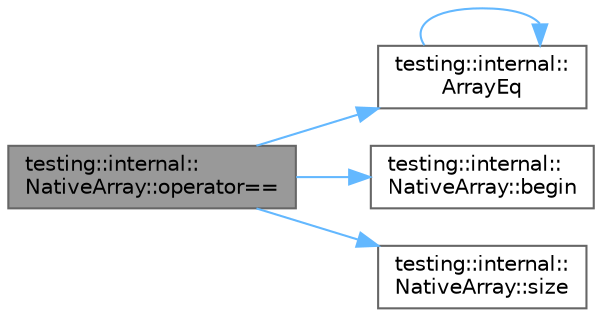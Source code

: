 digraph "testing::internal::NativeArray::operator=="
{
 // LATEX_PDF_SIZE
  bgcolor="transparent";
  edge [fontname=Helvetica,fontsize=10,labelfontname=Helvetica,labelfontsize=10];
  node [fontname=Helvetica,fontsize=10,shape=box,height=0.2,width=0.4];
  rankdir="LR";
  Node1 [id="Node000001",label="testing::internal::\lNativeArray::operator==",height=0.2,width=0.4,color="gray40", fillcolor="grey60", style="filled", fontcolor="black",tooltip=" "];
  Node1 -> Node2 [id="edge1_Node000001_Node000002",color="steelblue1",style="solid",tooltip=" "];
  Node2 [id="Node000002",label="testing::internal::\lArrayEq",height=0.2,width=0.4,color="grey40", fillcolor="white", style="filled",URL="$namespacetesting_1_1internal.html#af4bebf36baf0b0a5b26d051dde55fa47",tooltip=" "];
  Node2 -> Node2 [id="edge2_Node000002_Node000002",color="steelblue1",style="solid",tooltip=" "];
  Node1 -> Node3 [id="edge3_Node000001_Node000003",color="steelblue1",style="solid",tooltip=" "];
  Node3 [id="Node000003",label="testing::internal::\lNativeArray::begin",height=0.2,width=0.4,color="grey40", fillcolor="white", style="filled",URL="$classtesting_1_1internal_1_1_native_array.html#a3046d93cfa23097e7b7c91f5f982dc78",tooltip=" "];
  Node1 -> Node4 [id="edge4_Node000001_Node000004",color="steelblue1",style="solid",tooltip=" "];
  Node4 [id="Node000004",label="testing::internal::\lNativeArray::size",height=0.2,width=0.4,color="grey40", fillcolor="white", style="filled",URL="$classtesting_1_1internal_1_1_native_array.html#af96a4a5ca0cdd5d163c47a081f08bd89",tooltip=" "];
}
